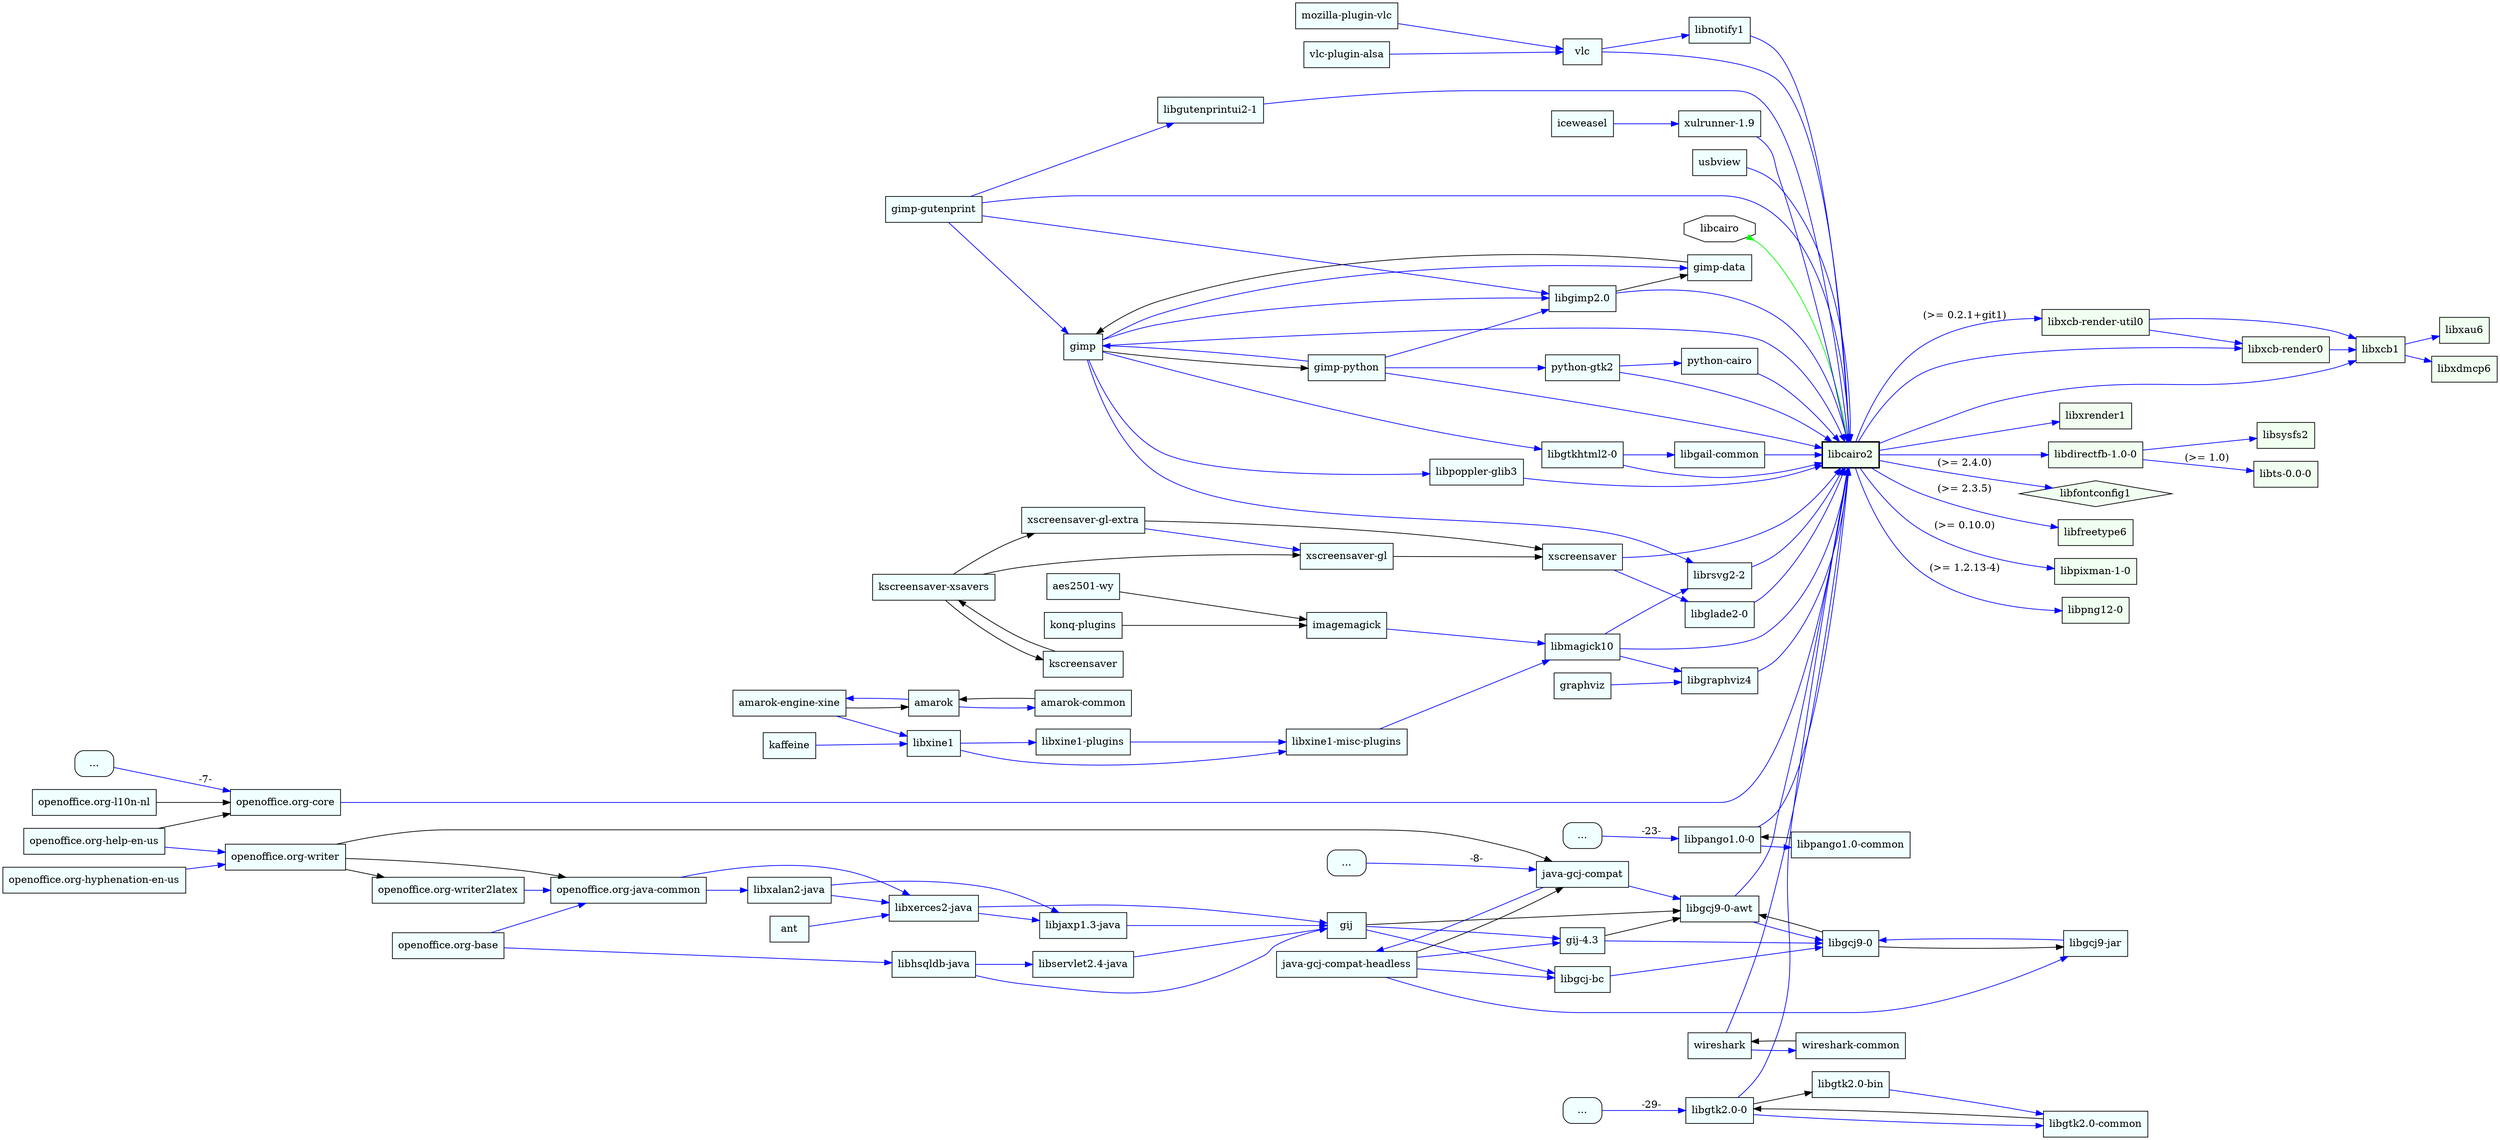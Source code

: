 digraph "libcairo2" {
	rankdir=LR;
	node [shape=box];
	"libcairo2" -> "libdirectfb-1.0-0" [color=blue];
	"libdirectfb-1.0-0" -> "libsysfs2" [color=blue];
	"libsysfs2" [style=filled,fillcolor=honeydew];
	"libdirectfb-1.0-0" -> "libts-0.0-0" [color=blue,label="(>= 1.0)"];
	"libts-0.0-0" [style=filled,fillcolor=honeydew];
	"libdirectfb-1.0-0" [style=filled,fillcolor=honeydew];
	"libcairo2" -> "libfontconfig1" [color=blue,label="(>= 2.4.0)"];
	"libcairo2" -> "libfreetype6" [color=blue,label="(>= 2.3.5)"];
	"libfreetype6" [style=filled,fillcolor=honeydew];
	"libcairo2" -> "libpixman-1-0" [color=blue,label="(>= 0.10.0)"];
	"libpixman-1-0" [style=filled,fillcolor=honeydew];
	"libcairo2" -> "libpng12-0" [color=blue,label="(>= 1.2.13-4)"];
	"libpng12-0" [style=filled,fillcolor=honeydew];
	"libcairo2" -> "libxcb-render-util0" [color=blue,label="(>= 0.2.1+git1)"];
	"libxcb-render-util0" -> "libxcb-render0" [color=blue];
	"libxcb-render0" -> "libxcb1" [color=blue];
	"libxcb1" -> "libxau6" [color=blue];
	"libxau6" [style=filled,fillcolor=honeydew];
	"libxcb1" -> "libxdmcp6" [color=blue];
	"libxdmcp6" [style=filled,fillcolor=honeydew];
	"libxcb1" [style=filled,fillcolor=honeydew];
	"libxcb-render0" [style=filled,fillcolor=honeydew];
	"libxcb-render-util0" -> "libxcb1" [color=blue];
	"libxcb-render-util0" [style=filled,fillcolor=honeydew];
	"libcairo2" -> "libxcb-render0" [color=blue];
	"libcairo2" -> "libxcb1" [color=blue];
	"libcairo2" -> "libxrender1" [color=blue];
	"libxrender1" [style=filled,fillcolor=honeydew];
	"libcairo" -> "libcairo2" [dir=back,arrowtail=inv,color=green];
	"libcairo" [shape=octagon];
	"gimp" -> "libcairo2" [color=blue];
	"gimp-gutenprint" -> "libcairo2" [color=blue];
	"gimp-python" -> "libcairo2" [color=blue];
	"libgail-common" -> "libcairo2" [color=blue];
	"libgcj9-0-awt" -> "libcairo2" [color=blue];
	"libgimp2.0" -> "libcairo2" [color=blue];
	"libglade2-0" -> "libcairo2" [color=blue];
	"libgraphviz4" -> "libcairo2" [color=blue];
	"libgtk2.0-0" -> "libcairo2" [color=blue];
	"libgtkhtml2-0" -> "libcairo2" [color=blue];
	"libgutenprintui2-1" -> "libcairo2" [color=blue];
	"libmagick10" -> "libcairo2" [color=blue];
	"libnotify1" -> "libcairo2" [color=blue];
	"libpango1.0-0" -> "libcairo2" [color=blue];
	"libpoppler-glib3" -> "libcairo2" [color=blue];
	"librsvg2-2" -> "libcairo2" [color=blue];
	"python-cairo" -> "libcairo2" [color=blue];
	"python-gtk2" -> "libcairo2" [color=blue];
	"usbview" -> "libcairo2" [color=blue];
	"vlc" -> "libcairo2" [color=blue];
	"wireshark" -> "libcairo2" [color=blue];
	"xscreensaver" -> "libcairo2" [color=blue];
	"xulrunner-1.9" -> "libcairo2" [color=blue];
	"openoffice.org-core" -> "libcairo2" [color=blue];
	"gimp" [style=filled,fillcolor=azure];
	"gimp-gutenprint" -> "gimp" [color=blue];
	"gimp-python" -> "gimp" [color=blue];
	"gimp-data" -> "gimp";
	"gimp-gutenprint" [style=filled,fillcolor=azure];
	"gimp-python" [style=filled,fillcolor=azure];
	"gimp" -> "gimp-python";
	"gimp-data" [style=filled,fillcolor=azure];
	"gimp" -> "gimp-data" [color=blue];
	"libgimp2.0" -> "gimp-data";
	"libgimp2.0" [style=filled,fillcolor=azure];
	"gimp" -> "libgimp2.0" [color=blue];
	"gimp-gutenprint" -> "libgimp2.0" [color=blue];
	"gimp-python" -> "libgimp2.0" [color=blue];
	"libgail-common" [style=filled,fillcolor=azure];
	"libgtkhtml2-0" -> "libgail-common" [color=blue];
	"libgtkhtml2-0" [style=filled,fillcolor=azure];
	"gimp" -> "libgtkhtml2-0" [color=blue];
	"libgcj9-0-awt" [style=filled,fillcolor=azure];
	"java-gcj-compat" -> "libgcj9-0-awt" [color=blue];
	"gij" -> "libgcj9-0-awt";
	"gij-4.3" -> "libgcj9-0-awt";
	"libgcj9-0" -> "libgcj9-0-awt";
	"java-gcj-compat" [style=filled,fillcolor=azure];
	"Rdep-java-gcj-compat" -> "java-gcj-compat"  [label="-8-",color=blue];
	"java-gcj-compat-headless" -> "java-gcj-compat";
	"openoffice.org-writer" -> "java-gcj-compat";
	"java-gcj-compat-headless" [style=filled,fillcolor=azure];
	"java-gcj-compat" -> "java-gcj-compat-headless" [color=blue];
	"openoffice.org-writer" [style=filled,fillcolor=azure];
	"openoffice.org-hyphenation-en-us" -> "openoffice.org-writer" [color=blue];
	"openoffice.org-help-en-us" -> "openoffice.org-writer" [color=blue];
	"openoffice.org-hyphenation-en-us" [style=filled,fillcolor=azure];
	"openoffice.org-help-en-us" [style=filled,fillcolor=azure];
	"Rdep-java-gcj-compat" [label="...",style="rounded,filled",fillcolor=azure];
	"gij" [style=filled,fillcolor=azure];
	"libhsqldb-java" -> "gij" [color=blue];
	"libjaxp1.3-java" -> "gij" [color=blue];
	"libservlet2.4-java" -> "gij" [color=blue];
	"libxerces2-java" -> "gij" [color=blue];
	"libhsqldb-java" [style=filled,fillcolor=azure];
	"openoffice.org-base" -> "libhsqldb-java" [color=blue];
	"openoffice.org-base" [style=filled,fillcolor=azure];
	"libjaxp1.3-java" [style=filled,fillcolor=azure];
	"libxalan2-java" -> "libjaxp1.3-java" [color=blue];
	"libxerces2-java" -> "libjaxp1.3-java" [color=blue];
	"libxalan2-java" [style=filled,fillcolor=azure];
	"openoffice.org-java-common" -> "libxalan2-java" [color=blue];
	"openoffice.org-java-common" [style=filled,fillcolor=azure];
	"openoffice.org-writer2latex" -> "openoffice.org-java-common" [color=blue];
	"openoffice.org-base" -> "openoffice.org-java-common" [color=blue];
	"openoffice.org-writer" -> "openoffice.org-java-common";
	"openoffice.org-writer2latex" [style=filled,fillcolor=azure];
	"openoffice.org-writer" -> "openoffice.org-writer2latex";
	"libxerces2-java" [style=filled,fillcolor=azure];
	"ant" -> "libxerces2-java" [color=blue];
	"libxalan2-java" -> "libxerces2-java" [color=blue];
	"openoffice.org-java-common" -> "libxerces2-java" [color=blue];
	"ant" [style=filled,fillcolor=azure];
	"libservlet2.4-java" [style=filled,fillcolor=azure];
	"libhsqldb-java" -> "libservlet2.4-java" [color=blue];
	"gij-4.3" [style=filled,fillcolor=azure];
	"gij" -> "gij-4.3" [color=blue];
	"java-gcj-compat-headless" -> "gij-4.3" [color=blue];
	"libgcj9-0" [style=filled,fillcolor=azure];
	"gij-4.3" -> "libgcj9-0" [color=blue];
	"libgcj-bc" -> "libgcj9-0" [color=blue];
	"libgcj9-0-awt" -> "libgcj9-0" [color=blue];
	"libgcj9-jar" -> "libgcj9-0" [color=blue];
	"libgcj-bc" [style=filled,fillcolor=azure];
	"gij" -> "libgcj-bc" [color=blue];
	"java-gcj-compat-headless" -> "libgcj-bc" [color=blue];
	"libgcj9-jar" [style=filled,fillcolor=azure];
	"java-gcj-compat-headless" -> "libgcj9-jar" [color=blue];
	"libgcj9-0" -> "libgcj9-jar";
	"libglade2-0" [style=filled,fillcolor=azure];
	"xscreensaver" -> "libglade2-0" [color=blue];
	"xscreensaver" [style=filled,fillcolor=azure];
	"xscreensaver-gl" -> "xscreensaver";
	"xscreensaver-gl-extra" -> "xscreensaver";
	"xscreensaver-gl" [style=filled,fillcolor=azure];
	"xscreensaver-gl-extra" -> "xscreensaver-gl" [color=blue];
	"kscreensaver-xsavers" -> "xscreensaver-gl";
	"xscreensaver-gl-extra" [style=filled,fillcolor=azure];
	"kscreensaver-xsavers" -> "xscreensaver-gl-extra";
	"kscreensaver-xsavers" [style=filled,fillcolor=azure];
	"kscreensaver" -> "kscreensaver-xsavers";
	"kscreensaver" [style=filled,fillcolor=azure];
	"kscreensaver-xsavers" -> "kscreensaver";
	"libgraphviz4" [style=filled,fillcolor=azure];
	"graphviz" -> "libgraphviz4" [color=blue];
	"libmagick10" -> "libgraphviz4" [color=blue];
	"graphviz" [style=filled,fillcolor=azure];
	"libmagick10" [style=filled,fillcolor=azure];
	"imagemagick" -> "libmagick10" [color=blue];
	"libxine1-misc-plugins" -> "libmagick10" [color=blue];
	"imagemagick" [style=filled,fillcolor=azure];
	"aes2501-wy" -> "imagemagick";
	"konq-plugins" -> "imagemagick";
	"aes2501-wy" [style=filled,fillcolor=azure];
	"konq-plugins" [style=filled,fillcolor=azure];
	"libxine1-misc-plugins" [style=filled,fillcolor=azure];
	"libxine1" -> "libxine1-misc-plugins" [color=blue];
	"libxine1-plugins" -> "libxine1-misc-plugins" [color=blue];
	"libxine1" [style=filled,fillcolor=azure];
	"kaffeine" -> "libxine1" [color=blue];
	"amarok-engine-xine" -> "libxine1" [color=blue];
	"kaffeine" [style=filled,fillcolor=azure];
	"amarok-engine-xine" [style=filled,fillcolor=azure];
	"amarok" -> "amarok-engine-xine" [color=blue];
	"amarok" [style=filled,fillcolor=azure];
	"amarok-engine-xine" -> "amarok";
	"amarok-common" -> "amarok";
	"amarok-common" [style=filled,fillcolor=azure];
	"amarok" -> "amarok-common" [color=blue];
	"libxine1-plugins" [style=filled,fillcolor=azure];
	"libxine1" -> "libxine1-plugins" [color=blue];
	"libgtk2.0-0" [style=filled,fillcolor=azure];
	"Rdep-libgtk2.0-0" -> "libgtk2.0-0"  [label="-29-",color=blue];
	"libgtk2.0-common" -> "libgtk2.0-0";
	"libgtk2.0-common" [style=filled,fillcolor=azure];
	"libgtk2.0-0" -> "libgtk2.0-common" [color=blue];
	"libgtk2.0-bin" -> "libgtk2.0-common" [color=blue];
	"libgtk2.0-bin" [style=filled,fillcolor=azure];
	"libgtk2.0-0" -> "libgtk2.0-bin";
	"Rdep-libgtk2.0-0" [label="...",style="rounded,filled",fillcolor=azure];
	"libgutenprintui2-1" [style=filled,fillcolor=azure];
	"gimp-gutenprint" -> "libgutenprintui2-1" [color=blue];
	"libnotify1" [style=filled,fillcolor=azure];
	"vlc" -> "libnotify1" [color=blue];
	"vlc" [style=filled,fillcolor=azure];
	"mozilla-plugin-vlc" -> "vlc" [color=blue];
	"vlc-plugin-alsa" -> "vlc" [color=blue];
	"mozilla-plugin-vlc" [style=filled,fillcolor=azure];
	"vlc-plugin-alsa" [style=filled,fillcolor=azure];
	"libpango1.0-0" [style=filled,fillcolor=azure];
	"Rdep-libpango1.0-0" -> "libpango1.0-0"  [label="-23-",color=blue];
	"libpango1.0-common" -> "libpango1.0-0";
	"libpango1.0-common" [style=filled,fillcolor=azure];
	"libpango1.0-0" -> "libpango1.0-common" [color=blue];
	"Rdep-libpango1.0-0" [label="...",style="rounded,filled",fillcolor=azure];
	"libpoppler-glib3" [style=filled,fillcolor=azure];
	"gimp" -> "libpoppler-glib3" [color=blue];
	"librsvg2-2" [style=filled,fillcolor=azure];
	"gimp" -> "librsvg2-2" [color=blue];
	"libmagick10" -> "librsvg2-2" [color=blue];
	"python-cairo" [style=filled,fillcolor=azure];
	"python-gtk2" -> "python-cairo" [color=blue];
	"python-gtk2" [style=filled,fillcolor=azure];
	"gimp-python" -> "python-gtk2" [color=blue];
	"usbview" [style=filled,fillcolor=azure];
	"wireshark" [style=filled,fillcolor=azure];
	"wireshark-common" -> "wireshark";
	"wireshark-common" [style=filled,fillcolor=azure];
	"wireshark" -> "wireshark-common" [color=blue];
	"xulrunner-1.9" [style=filled,fillcolor=azure];
	"iceweasel" -> "xulrunner-1.9" [color=blue];
	"iceweasel" [style=filled,fillcolor=azure];
	"openoffice.org-core" [style=filled,fillcolor=azure];
	"Rdep-openoffice.org-core" -> "openoffice.org-core"  [label="-7-",color=blue];
	"openoffice.org-help-en-us" -> "openoffice.org-core";
	"openoffice.org-l10n-nl" -> "openoffice.org-core";
	"openoffice.org-l10n-nl" [style=filled,fillcolor=azure];
	"Rdep-openoffice.org-core" [label="...",style="rounded,filled",fillcolor=azure];
	"libcairo2" [style="setlinewidth(2),filled",fillcolor=honeydew];
	"libfontconfig1" [shape=diamond];
	"libfontconfig1" [style=filled,fillcolor=honeydew];
}
// Excluded dependencies:
// libc6 zlib1g libx11-6
